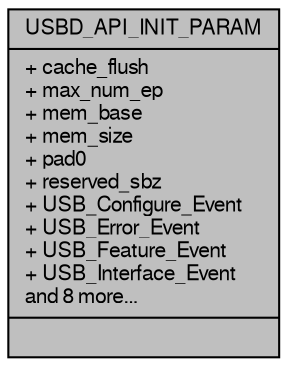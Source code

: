 digraph "USBD_API_INIT_PARAM"
{
  edge [fontname="FreeSans",fontsize="10",labelfontname="FreeSans",labelfontsize="10"];
  node [fontname="FreeSans",fontsize="10",shape=record];
  Node1 [label="{USBD_API_INIT_PARAM\n|+ cache_flush\l+ max_num_ep\l+ mem_base\l+ mem_size\l+ pad0\l+ reserved_sbz\l+ USB_Configure_Event\l+ USB_Error_Event\l+ USB_Feature_Event\l+ USB_Interface_Event\land 8 more...\l|}",height=0.2,width=0.4,color="black", fillcolor="grey75", style="filled", fontcolor="black"];
}
